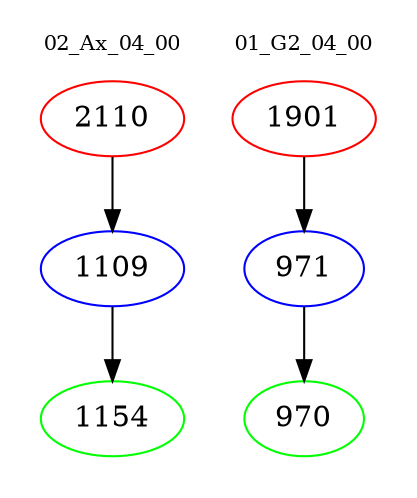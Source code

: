 digraph{
subgraph cluster_0 {
color = white
label = "02_Ax_04_00";
fontsize=10;
T0_2110 [label="2110", color="red"]
T0_2110 -> T0_1109 [color="black"]
T0_1109 [label="1109", color="blue"]
T0_1109 -> T0_1154 [color="black"]
T0_1154 [label="1154", color="green"]
}
subgraph cluster_1 {
color = white
label = "01_G2_04_00";
fontsize=10;
T1_1901 [label="1901", color="red"]
T1_1901 -> T1_971 [color="black"]
T1_971 [label="971", color="blue"]
T1_971 -> T1_970 [color="black"]
T1_970 [label="970", color="green"]
}
}
